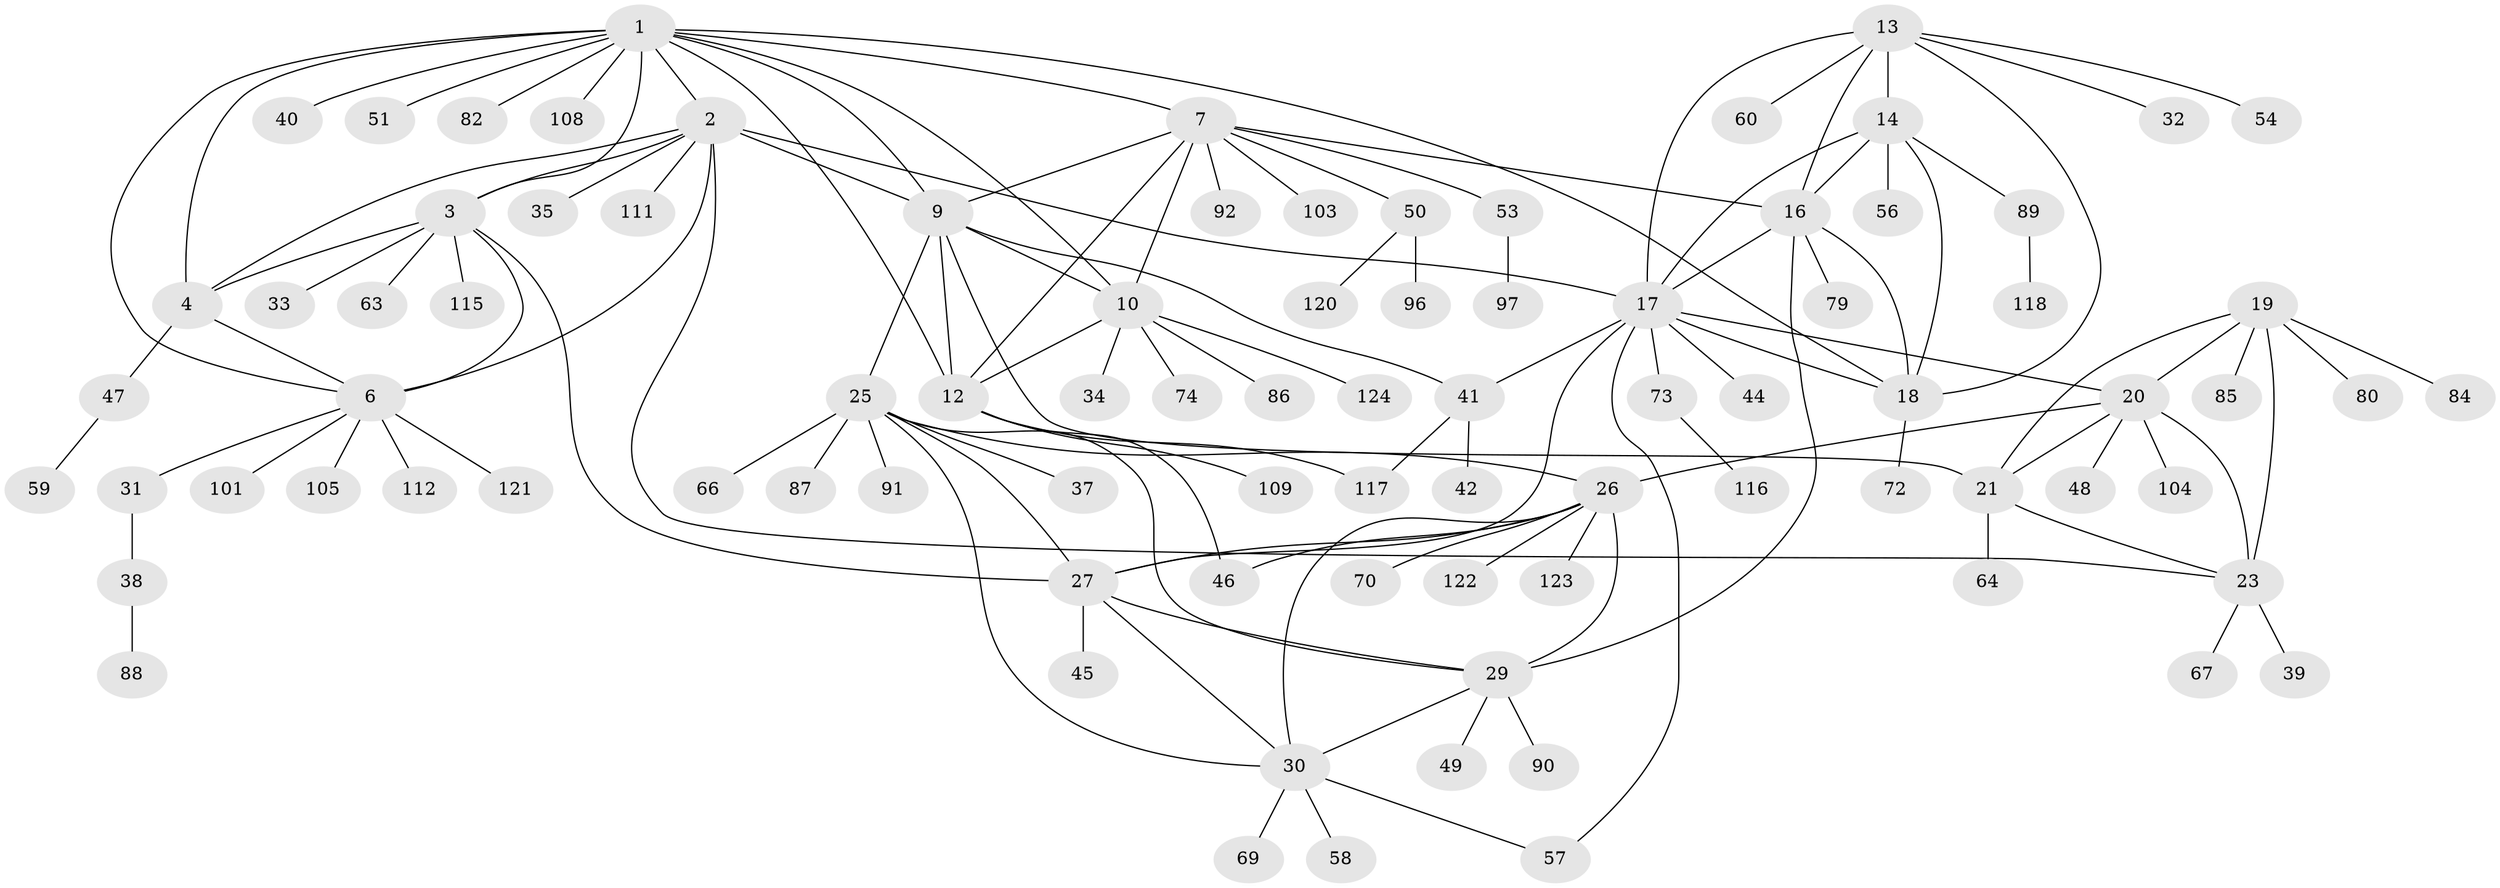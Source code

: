 // Generated by graph-tools (version 1.1) at 2025/24/03/03/25 07:24:15]
// undirected, 89 vertices, 128 edges
graph export_dot {
graph [start="1"]
  node [color=gray90,style=filled];
  1 [super="+8"];
  2 [super="+119"];
  3 [super="+5"];
  4 [super="+77"];
  6 [super="+68"];
  7 [super="+107"];
  9 [super="+43"];
  10 [super="+11"];
  12 [super="+94"];
  13 [super="+15"];
  14 [super="+52"];
  16 [super="+81"];
  17 [super="+71"];
  18 [super="+36"];
  19 [super="+65"];
  20 [super="+22"];
  21 [super="+55"];
  23 [super="+24"];
  25 [super="+83"];
  26 [super="+28"];
  27 [super="+99"];
  29 [super="+62"];
  30 [super="+106"];
  31 [super="+102"];
  32;
  33;
  34;
  35;
  37 [super="+110"];
  38 [super="+76"];
  39 [super="+98"];
  40;
  41 [super="+113"];
  42 [super="+61"];
  44;
  45;
  46;
  47 [super="+75"];
  48;
  49;
  50 [super="+93"];
  51;
  53;
  54;
  56;
  57 [super="+100"];
  58;
  59;
  60;
  63;
  64 [super="+78"];
  66;
  67 [super="+95"];
  69;
  70;
  72;
  73;
  74;
  79;
  80;
  82;
  84;
  85;
  86;
  87;
  88 [super="+114"];
  89;
  90;
  91;
  92;
  96;
  97;
  101;
  103;
  104;
  105;
  108;
  109;
  111;
  112;
  115;
  116;
  117;
  118;
  120;
  121;
  122;
  123;
  124;
  1 -- 2;
  1 -- 3 [weight=2];
  1 -- 4;
  1 -- 6;
  1 -- 51;
  1 -- 82;
  1 -- 7;
  1 -- 40;
  1 -- 9;
  1 -- 10 [weight=2];
  1 -- 12;
  1 -- 108;
  1 -- 18;
  2 -- 3 [weight=2];
  2 -- 4;
  2 -- 6;
  2 -- 17;
  2 -- 23;
  2 -- 35;
  2 -- 111;
  2 -- 9;
  3 -- 4 [weight=2];
  3 -- 6 [weight=2];
  3 -- 27;
  3 -- 33;
  3 -- 115;
  3 -- 63;
  4 -- 6;
  4 -- 47;
  6 -- 31;
  6 -- 105;
  6 -- 112;
  6 -- 121;
  6 -- 101;
  7 -- 9;
  7 -- 10 [weight=2];
  7 -- 12;
  7 -- 50;
  7 -- 53;
  7 -- 92;
  7 -- 103;
  7 -- 16;
  9 -- 10 [weight=2];
  9 -- 12;
  9 -- 21;
  9 -- 25;
  9 -- 41;
  10 -- 12 [weight=2];
  10 -- 86;
  10 -- 124;
  10 -- 34;
  10 -- 74;
  12 -- 46;
  12 -- 109;
  12 -- 117;
  13 -- 14 [weight=2];
  13 -- 16 [weight=2];
  13 -- 17 [weight=2];
  13 -- 18 [weight=2];
  13 -- 60;
  13 -- 32;
  13 -- 54;
  14 -- 16;
  14 -- 17;
  14 -- 18;
  14 -- 56;
  14 -- 89;
  16 -- 17;
  16 -- 18;
  16 -- 29;
  16 -- 79;
  17 -- 18;
  17 -- 41;
  17 -- 44;
  17 -- 57;
  17 -- 73;
  17 -- 20;
  17 -- 27;
  18 -- 72;
  19 -- 20 [weight=2];
  19 -- 21;
  19 -- 23 [weight=2];
  19 -- 84;
  19 -- 85;
  19 -- 80;
  20 -- 21 [weight=2];
  20 -- 23 [weight=4];
  20 -- 104;
  20 -- 48;
  20 -- 26;
  21 -- 23 [weight=2];
  21 -- 64;
  23 -- 67;
  23 -- 39;
  25 -- 26 [weight=2];
  25 -- 27;
  25 -- 29;
  25 -- 30;
  25 -- 37;
  25 -- 66;
  25 -- 87;
  25 -- 91;
  26 -- 27 [weight=2];
  26 -- 29 [weight=2];
  26 -- 30 [weight=2];
  26 -- 70;
  26 -- 122;
  26 -- 123;
  26 -- 46;
  27 -- 29;
  27 -- 30;
  27 -- 45;
  29 -- 30;
  29 -- 49;
  29 -- 90;
  30 -- 57;
  30 -- 58;
  30 -- 69;
  31 -- 38;
  38 -- 88;
  41 -- 42;
  41 -- 117;
  47 -- 59;
  50 -- 96;
  50 -- 120;
  53 -- 97;
  73 -- 116;
  89 -- 118;
}
